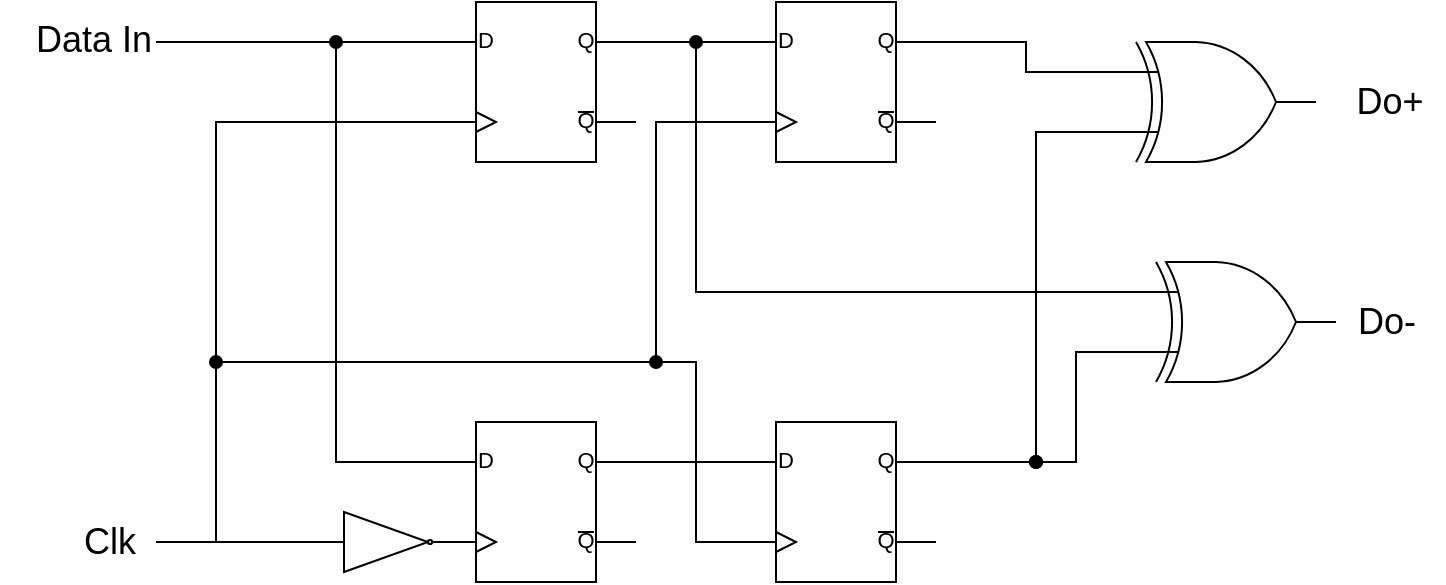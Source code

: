 <mxfile version="13.0.3" type="device"><diagram name="Page-1" id="7e0a89b8-554c-2b80-1dc8-d5c74ca68de4"><mxGraphModel dx="905" dy="705" grid="1" gridSize="10" guides="1" tooltips="1" connect="1" arrows="1" fold="1" page="1" pageScale="1" pageWidth="1100" pageHeight="850" background="#ffffff" math="0" shadow="0"><root><mxCell id="0"/><mxCell id="1" parent="0"/><mxCell id="ufhVIv1rRWWQspwdH8VS-20" style="edgeStyle=elbowEdgeStyle;rounded=0;orthogonalLoop=1;jettySize=auto;html=1;exitX=0;exitY=0.25;exitDx=0;exitDy=0;exitPerimeter=0;entryX=0;entryY=0.25;entryDx=0;entryDy=0;entryPerimeter=0;endArrow=none;endFill=0;" edge="1" parent="1" source="ufhVIv1rRWWQspwdH8VS-1" target="ufhVIv1rRWWQspwdH8VS-2"><mxGeometry relative="1" as="geometry"><Array as="points"><mxPoint x="320" y="220"/></Array></mxGeometry></mxCell><mxCell id="ufhVIv1rRWWQspwdH8VS-23" style="edgeStyle=elbowEdgeStyle;rounded=0;orthogonalLoop=1;jettySize=auto;html=1;exitX=0;exitY=0.75;exitDx=0;exitDy=0;exitPerimeter=0;entryX=0;entryY=0.75;entryDx=0;entryDy=0;entryPerimeter=0;endArrow=none;endFill=0;" edge="1" parent="1" target="ufhVIv1rRWWQspwdH8VS-1"><mxGeometry relative="1" as="geometry"><mxPoint x="260" y="380" as="sourcePoint"/><Array as="points"><mxPoint x="260" y="280"/></Array></mxGeometry></mxCell><mxCell id="ufhVIv1rRWWQspwdH8VS-1" value="" style="verticalLabelPosition=bottom;shadow=0;dashed=0;align=center;html=1;verticalAlign=top;shape=mxgraph.electrical.logic_gates.d_type_flip-flop;fillColor=#FFFFFF;" vertex="1" parent="1"><mxGeometry x="370" y="110" width="100" height="80" as="geometry"/></mxCell><mxCell id="ufhVIv1rRWWQspwdH8VS-21" style="edgeStyle=elbowEdgeStyle;rounded=0;orthogonalLoop=1;jettySize=auto;html=1;exitX=1;exitY=0.25;exitDx=0;exitDy=0;exitPerimeter=0;entryX=0;entryY=0.25;entryDx=0;entryDy=0;entryPerimeter=0;endArrow=none;endFill=0;" edge="1" parent="1" source="ufhVIv1rRWWQspwdH8VS-2" target="ufhVIv1rRWWQspwdH8VS-3"><mxGeometry relative="1" as="geometry"/></mxCell><mxCell id="ufhVIv1rRWWQspwdH8VS-2" value="" style="verticalLabelPosition=bottom;shadow=0;dashed=0;align=center;html=1;verticalAlign=top;shape=mxgraph.electrical.logic_gates.d_type_flip-flop;fillColor=#FFFFFF;" vertex="1" parent="1"><mxGeometry x="370" y="320" width="100" height="80" as="geometry"/></mxCell><mxCell id="ufhVIv1rRWWQspwdH8VS-25" style="edgeStyle=elbowEdgeStyle;rounded=0;orthogonalLoop=1;jettySize=auto;html=1;exitX=1;exitY=0.25;exitDx=0;exitDy=0;exitPerimeter=0;endArrow=oval;endFill=1;" edge="1" parent="1" source="ufhVIv1rRWWQspwdH8VS-3"><mxGeometry relative="1" as="geometry"><mxPoint x="670" y="340" as="targetPoint"/></mxGeometry></mxCell><mxCell id="ufhVIv1rRWWQspwdH8VS-28" style="edgeStyle=elbowEdgeStyle;rounded=0;orthogonalLoop=1;jettySize=auto;html=1;exitX=0;exitY=0.75;exitDx=0;exitDy=0;exitPerimeter=0;endArrow=oval;endFill=1;" edge="1" parent="1" source="ufhVIv1rRWWQspwdH8VS-3"><mxGeometry relative="1" as="geometry"><mxPoint x="480" y="290" as="targetPoint"/><Array as="points"><mxPoint x="500" y="320"/><mxPoint x="480" y="290"/><mxPoint x="500" y="320"/></Array></mxGeometry></mxCell><mxCell id="ufhVIv1rRWWQspwdH8VS-3" value="" style="verticalLabelPosition=bottom;shadow=0;dashed=0;align=center;html=1;verticalAlign=top;shape=mxgraph.electrical.logic_gates.d_type_flip-flop;fillColor=#FFFFFF;" vertex="1" parent="1"><mxGeometry x="520" y="320" width="100" height="80" as="geometry"/></mxCell><mxCell id="ufhVIv1rRWWQspwdH8VS-12" style="edgeStyle=elbowEdgeStyle;rounded=0;orthogonalLoop=1;jettySize=auto;html=1;exitX=1;exitY=0.25;exitDx=0;exitDy=0;exitPerimeter=0;entryX=0;entryY=0.25;entryDx=0;entryDy=0;entryPerimeter=0;endArrow=none;endFill=0;" edge="1" parent="1" source="ufhVIv1rRWWQspwdH8VS-4" target="ufhVIv1rRWWQspwdH8VS-9"><mxGeometry relative="1" as="geometry"/></mxCell><mxCell id="ufhVIv1rRWWQspwdH8VS-27" style="edgeStyle=elbowEdgeStyle;rounded=0;orthogonalLoop=1;jettySize=auto;html=1;exitX=0;exitY=0.75;exitDx=0;exitDy=0;exitPerimeter=0;endArrow=oval;endFill=1;" edge="1" parent="1" source="ufhVIv1rRWWQspwdH8VS-4"><mxGeometry relative="1" as="geometry"><mxPoint x="260" y="290" as="targetPoint"/><Array as="points"><mxPoint x="480" y="240"/><mxPoint x="340" y="300"/><mxPoint x="520" y="220"/></Array></mxGeometry></mxCell><mxCell id="ufhVIv1rRWWQspwdH8VS-4" value="" style="verticalLabelPosition=bottom;shadow=0;dashed=0;align=center;html=1;verticalAlign=top;shape=mxgraph.electrical.logic_gates.d_type_flip-flop;fillColor=#FFFFFF;" vertex="1" parent="1"><mxGeometry x="520" y="110" width="100" height="80" as="geometry"/></mxCell><mxCell id="ufhVIv1rRWWQspwdH8VS-7" value="" style="endArrow=none;html=1;entryX=0;entryY=0.25;entryDx=0;entryDy=0;entryPerimeter=0;" edge="1" parent="1" target="ufhVIv1rRWWQspwdH8VS-4"><mxGeometry width="50" height="50" relative="1" as="geometry"><mxPoint x="470" y="130" as="sourcePoint"/><mxPoint x="520" y="80" as="targetPoint"/></mxGeometry></mxCell><mxCell id="ufhVIv1rRWWQspwdH8VS-26" style="edgeStyle=elbowEdgeStyle;rounded=0;orthogonalLoop=1;jettySize=auto;html=1;exitX=0;exitY=0.75;exitDx=0;exitDy=0;exitPerimeter=0;endArrow=oval;endFill=1;" edge="1" parent="1" source="ufhVIv1rRWWQspwdH8VS-9"><mxGeometry relative="1" as="geometry"><mxPoint x="670" y="340" as="targetPoint"/><Array as="points"><mxPoint x="670" y="260"/></Array></mxGeometry></mxCell><mxCell id="ufhVIv1rRWWQspwdH8VS-9" value="" style="verticalLabelPosition=bottom;shadow=0;dashed=0;align=center;html=1;verticalAlign=top;shape=mxgraph.electrical.logic_gates.logic_gate;operation=xor;" vertex="1" parent="1"><mxGeometry x="710" y="130" width="100" height="60" as="geometry"/></mxCell><mxCell id="ufhVIv1rRWWQspwdH8VS-15" style="edgeStyle=elbowEdgeStyle;rounded=0;orthogonalLoop=1;jettySize=auto;html=1;exitX=0;exitY=0.75;exitDx=0;exitDy=0;exitPerimeter=0;entryX=0;entryY=0.75;entryDx=0;entryDy=0;entryPerimeter=0;endArrow=none;endFill=0;" edge="1" parent="1" target="ufhVIv1rRWWQspwdH8VS-10"><mxGeometry relative="1" as="geometry"><mxPoint x="660" y="340" as="sourcePoint"/></mxGeometry></mxCell><mxCell id="ufhVIv1rRWWQspwdH8VS-30" style="edgeStyle=elbowEdgeStyle;rounded=0;orthogonalLoop=1;jettySize=auto;html=1;exitX=0;exitY=0.25;exitDx=0;exitDy=0;exitPerimeter=0;endArrow=oval;endFill=1;" edge="1" parent="1" source="ufhVIv1rRWWQspwdH8VS-10"><mxGeometry relative="1" as="geometry"><mxPoint x="500" y="130" as="targetPoint"/><Array as="points"><mxPoint x="500" y="190"/></Array></mxGeometry></mxCell><mxCell id="ufhVIv1rRWWQspwdH8VS-10" value="" style="verticalLabelPosition=bottom;shadow=0;dashed=0;align=center;html=1;verticalAlign=top;shape=mxgraph.electrical.logic_gates.logic_gate;operation=xor;" vertex="1" parent="1"><mxGeometry x="720" y="240" width="100" height="60" as="geometry"/></mxCell><mxCell id="ufhVIv1rRWWQspwdH8VS-22" style="edgeStyle=elbowEdgeStyle;rounded=0;orthogonalLoop=1;jettySize=auto;html=1;exitX=0;exitY=0.5;exitDx=0;exitDy=0;entryX=0;entryY=0.5;entryDx=0;entryDy=0;endArrow=none;endFill=0;" edge="1" parent="1" target="ufhVIv1rRWWQspwdH8VS-11"><mxGeometry relative="1" as="geometry"><mxPoint x="230" y="380" as="sourcePoint"/></mxGeometry></mxCell><mxCell id="ufhVIv1rRWWQspwdH8VS-11" value="" style="verticalLabelPosition=bottom;shadow=0;dashed=0;align=center;html=1;verticalAlign=top;shape=mxgraph.electrical.logic_gates.buffer2;negating=1;" vertex="1" parent="1"><mxGeometry x="310" y="365" width="70" height="30" as="geometry"/></mxCell><mxCell id="ufhVIv1rRWWQspwdH8VS-29" value="" style="endArrow=oval;html=1;endFill=1;" edge="1" parent="1"><mxGeometry width="50" height="50" relative="1" as="geometry"><mxPoint x="230" y="130" as="sourcePoint"/><mxPoint x="320" y="130" as="targetPoint"/></mxGeometry></mxCell><mxCell id="ufhVIv1rRWWQspwdH8VS-34" value="&lt;span style=&quot;font-size: 18px&quot;&gt;Data In&lt;/span&gt;" style="text;html=1;strokeColor=none;fillColor=none;align=center;verticalAlign=middle;whiteSpace=wrap;rounded=0;" vertex="1" parent="1"><mxGeometry x="152" y="120" width="94" height="17" as="geometry"/></mxCell><mxCell id="ufhVIv1rRWWQspwdH8VS-35" value="&lt;span style=&quot;font-size: 18px&quot;&gt;Clk&lt;/span&gt;" style="text;html=1;strokeColor=none;fillColor=none;align=center;verticalAlign=middle;whiteSpace=wrap;rounded=0;" vertex="1" parent="1"><mxGeometry x="160" y="371.5" width="94" height="17" as="geometry"/></mxCell><mxCell id="ufhVIv1rRWWQspwdH8VS-36" value="&lt;span style=&quot;font-size: 18px&quot;&gt;Do+&lt;/span&gt;" style="text;html=1;strokeColor=none;fillColor=none;align=center;verticalAlign=middle;whiteSpace=wrap;rounded=0;" vertex="1" parent="1"><mxGeometry x="820" y="151.5" width="54" height="17" as="geometry"/></mxCell><mxCell id="ufhVIv1rRWWQspwdH8VS-37" value="&lt;span style=&quot;font-size: 18px&quot;&gt;Do-&lt;/span&gt;" style="text;html=1;strokeColor=none;fillColor=none;align=center;verticalAlign=middle;whiteSpace=wrap;rounded=0;" vertex="1" parent="1"><mxGeometry x="820" y="261.5" width="51" height="17" as="geometry"/></mxCell></root></mxGraphModel></diagram></mxfile>